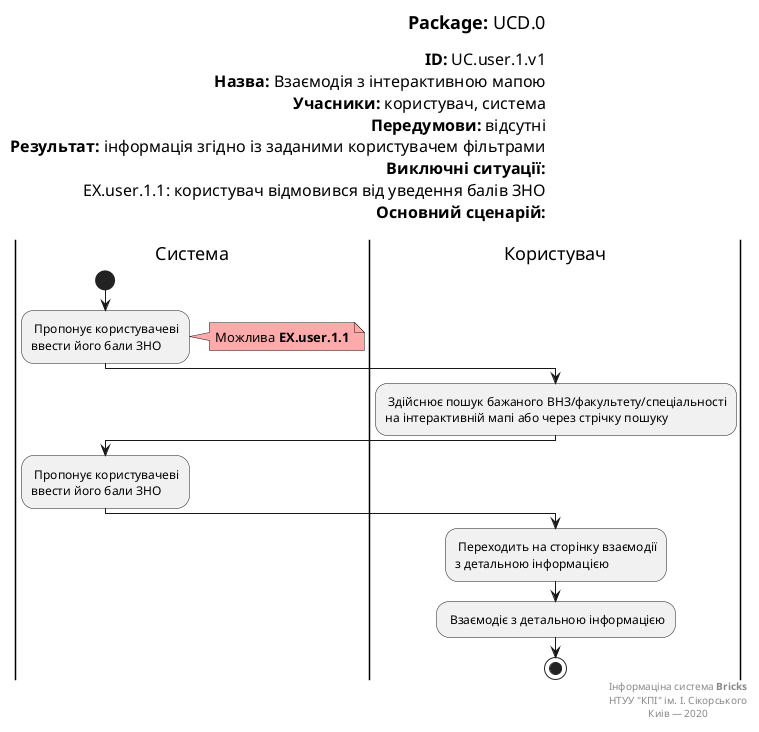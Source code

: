 @startuml

    left header
        <font color=000 size=18><b>Package:</b> UCD.0
        
        <font color=000 size=16><b>ID:</b> UC.user.1.v1
        <font color=000 size=16><b>Назва:</b> Взаємодія з інтерактивною мапою
        <font color=000 size=16><b>Учасники:</b> користувач, система
        <font color=000 size=16><b>Передумови:</b> відсутні
        <font color=000 size=16><b>Результат:</b> інформація згідно із заданими користувачем фільтрами
        <font color=000 size=16><b>Виключні ситуації:</b>
        <font color=000 size=16>    EX.user.1.1: користувач відмовився від уведення балів ЗНО
        <font color=000 size=16><b>Основний сценарій:</b>

    end header

    |Система|
        start
        
        : Пропонує користувачеві
        ввести його бали ЗНО;
        
        note right #faa
        Можлива <b>EX.user.1.1</b>
        end note
        
    |Користувач|
        : Здійснює пошук бажаного ВНЗ/факультету/спеціальності
        на інтерактивній мапі або через стрічку пошуку;

    |Система|
        : Пропонує користувачеві
        ввести його бали ЗНО;

    |Користувач|
        : Переходить на сторінку взаємодії
        з детальною інформацією;

        : Взаємодіє з детальною інформацією;

        stop;

    right footer
        Інформаціна система <b>Bricks</b>
        НТУУ "КПІ" ім. І. Сікорського
        Киів — 2020
    end footer

@enduml
